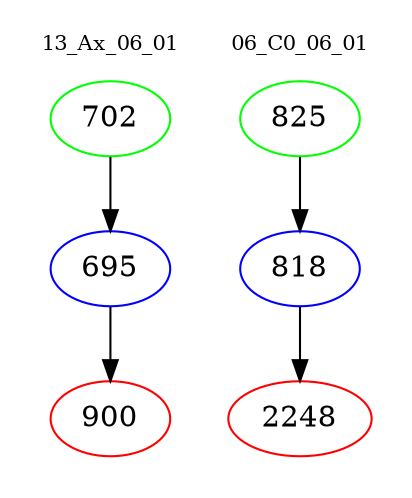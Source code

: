 digraph{
subgraph cluster_0 {
color = white
label = "13_Ax_06_01";
fontsize=10;
T0_702 [label="702", color="green"]
T0_702 -> T0_695 [color="black"]
T0_695 [label="695", color="blue"]
T0_695 -> T0_900 [color="black"]
T0_900 [label="900", color="red"]
}
subgraph cluster_1 {
color = white
label = "06_C0_06_01";
fontsize=10;
T1_825 [label="825", color="green"]
T1_825 -> T1_818 [color="black"]
T1_818 [label="818", color="blue"]
T1_818 -> T1_2248 [color="black"]
T1_2248 [label="2248", color="red"]
}
}
